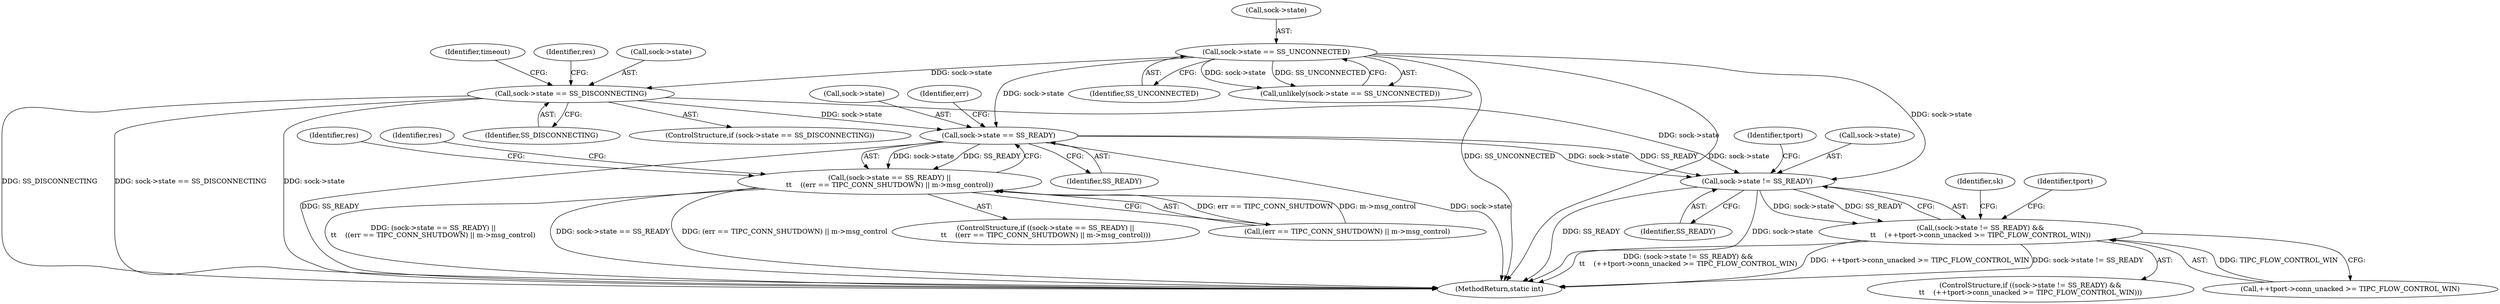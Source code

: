 digraph "0_linux_60085c3d009b0df252547adb336d1ccca5ce52ec@pointer" {
"1000292" [label="(Call,sock->state == SS_READY)"];
"1000144" [label="(Call,sock->state == SS_UNCONNECTED)"];
"1000176" [label="(Call,sock->state == SS_DISCONNECTING)"];
"1000291" [label="(Call,(sock->state == SS_READY) ||\n\t\t    ((err == TIPC_CONN_SHUTDOWN) || m->msg_control))"];
"1000321" [label="(Call,sock->state != SS_READY)"];
"1000320" [label="(Call,(sock->state != SS_READY) &&\n\t\t    (++tport->conn_unacked >= TIPC_FLOW_CONTROL_WIN))"];
"1000290" [label="(ControlStructure,if ((sock->state == SS_READY) ||\n\t\t    ((err == TIPC_CONN_SHUTDOWN) || m->msg_control)))"];
"1000320" [label="(Call,(sock->state != SS_READY) &&\n\t\t    (++tport->conn_unacked >= TIPC_FLOW_CONTROL_WIN))"];
"1000297" [label="(Call,(err == TIPC_CONN_SHUTDOWN) || m->msg_control)"];
"1000183" [label="(Identifier,res)"];
"1000180" [label="(Identifier,SS_DISCONNECTING)"];
"1000296" [label="(Identifier,SS_READY)"];
"1000319" [label="(ControlStructure,if ((sock->state != SS_READY) &&\n\t\t    (++tport->conn_unacked >= TIPC_FLOW_CONTROL_WIN)))"];
"1000346" [label="(MethodReturn,static int)"];
"1000291" [label="(Call,(sock->state == SS_READY) ||\n\t\t    ((err == TIPC_CONN_SHUTDOWN) || m->msg_control))"];
"1000325" [label="(Identifier,SS_READY)"];
"1000176" [label="(Call,sock->state == SS_DISCONNECTING)"];
"1000329" [label="(Identifier,tport)"];
"1000340" [label="(Identifier,sk)"];
"1000309" [label="(Identifier,res)"];
"1000293" [label="(Call,sock->state)"];
"1000145" [label="(Call,sock->state)"];
"1000148" [label="(Identifier,SS_UNCONNECTED)"];
"1000292" [label="(Call,sock->state == SS_READY)"];
"1000321" [label="(Call,sock->state != SS_READY)"];
"1000334" [label="(Identifier,tport)"];
"1000177" [label="(Call,sock->state)"];
"1000322" [label="(Call,sock->state)"];
"1000144" [label="(Call,sock->state == SS_UNCONNECTED)"];
"1000326" [label="(Call,++tport->conn_unacked >= TIPC_FLOW_CONTROL_WIN)"];
"1000299" [label="(Identifier,err)"];
"1000305" [label="(Identifier,res)"];
"1000175" [label="(ControlStructure,if (sock->state == SS_DISCONNECTING))"];
"1000189" [label="(Identifier,timeout)"];
"1000143" [label="(Call,unlikely(sock->state == SS_UNCONNECTED))"];
"1000292" -> "1000291"  [label="AST: "];
"1000292" -> "1000296"  [label="CFG: "];
"1000293" -> "1000292"  [label="AST: "];
"1000296" -> "1000292"  [label="AST: "];
"1000299" -> "1000292"  [label="CFG: "];
"1000291" -> "1000292"  [label="CFG: "];
"1000292" -> "1000346"  [label="DDG: sock->state"];
"1000292" -> "1000346"  [label="DDG: SS_READY"];
"1000292" -> "1000291"  [label="DDG: sock->state"];
"1000292" -> "1000291"  [label="DDG: SS_READY"];
"1000144" -> "1000292"  [label="DDG: sock->state"];
"1000176" -> "1000292"  [label="DDG: sock->state"];
"1000292" -> "1000321"  [label="DDG: sock->state"];
"1000292" -> "1000321"  [label="DDG: SS_READY"];
"1000144" -> "1000143"  [label="AST: "];
"1000144" -> "1000148"  [label="CFG: "];
"1000145" -> "1000144"  [label="AST: "];
"1000148" -> "1000144"  [label="AST: "];
"1000143" -> "1000144"  [label="CFG: "];
"1000144" -> "1000346"  [label="DDG: SS_UNCONNECTED"];
"1000144" -> "1000346"  [label="DDG: sock->state"];
"1000144" -> "1000143"  [label="DDG: sock->state"];
"1000144" -> "1000143"  [label="DDG: SS_UNCONNECTED"];
"1000144" -> "1000176"  [label="DDG: sock->state"];
"1000144" -> "1000321"  [label="DDG: sock->state"];
"1000176" -> "1000175"  [label="AST: "];
"1000176" -> "1000180"  [label="CFG: "];
"1000177" -> "1000176"  [label="AST: "];
"1000180" -> "1000176"  [label="AST: "];
"1000183" -> "1000176"  [label="CFG: "];
"1000189" -> "1000176"  [label="CFG: "];
"1000176" -> "1000346"  [label="DDG: SS_DISCONNECTING"];
"1000176" -> "1000346"  [label="DDG: sock->state == SS_DISCONNECTING"];
"1000176" -> "1000346"  [label="DDG: sock->state"];
"1000176" -> "1000321"  [label="DDG: sock->state"];
"1000291" -> "1000290"  [label="AST: "];
"1000291" -> "1000297"  [label="CFG: "];
"1000297" -> "1000291"  [label="AST: "];
"1000305" -> "1000291"  [label="CFG: "];
"1000309" -> "1000291"  [label="CFG: "];
"1000291" -> "1000346"  [label="DDG: (err == TIPC_CONN_SHUTDOWN) || m->msg_control"];
"1000291" -> "1000346"  [label="DDG: (sock->state == SS_READY) ||\n\t\t    ((err == TIPC_CONN_SHUTDOWN) || m->msg_control)"];
"1000291" -> "1000346"  [label="DDG: sock->state == SS_READY"];
"1000297" -> "1000291"  [label="DDG: err == TIPC_CONN_SHUTDOWN"];
"1000297" -> "1000291"  [label="DDG: m->msg_control"];
"1000321" -> "1000320"  [label="AST: "];
"1000321" -> "1000325"  [label="CFG: "];
"1000322" -> "1000321"  [label="AST: "];
"1000325" -> "1000321"  [label="AST: "];
"1000329" -> "1000321"  [label="CFG: "];
"1000320" -> "1000321"  [label="CFG: "];
"1000321" -> "1000346"  [label="DDG: sock->state"];
"1000321" -> "1000346"  [label="DDG: SS_READY"];
"1000321" -> "1000320"  [label="DDG: sock->state"];
"1000321" -> "1000320"  [label="DDG: SS_READY"];
"1000320" -> "1000319"  [label="AST: "];
"1000320" -> "1000326"  [label="CFG: "];
"1000326" -> "1000320"  [label="AST: "];
"1000334" -> "1000320"  [label="CFG: "];
"1000340" -> "1000320"  [label="CFG: "];
"1000320" -> "1000346"  [label="DDG: ++tport->conn_unacked >= TIPC_FLOW_CONTROL_WIN"];
"1000320" -> "1000346"  [label="DDG: sock->state != SS_READY"];
"1000320" -> "1000346"  [label="DDG: (sock->state != SS_READY) &&\n\t\t    (++tport->conn_unacked >= TIPC_FLOW_CONTROL_WIN)"];
"1000326" -> "1000320"  [label="DDG: TIPC_FLOW_CONTROL_WIN"];
}
